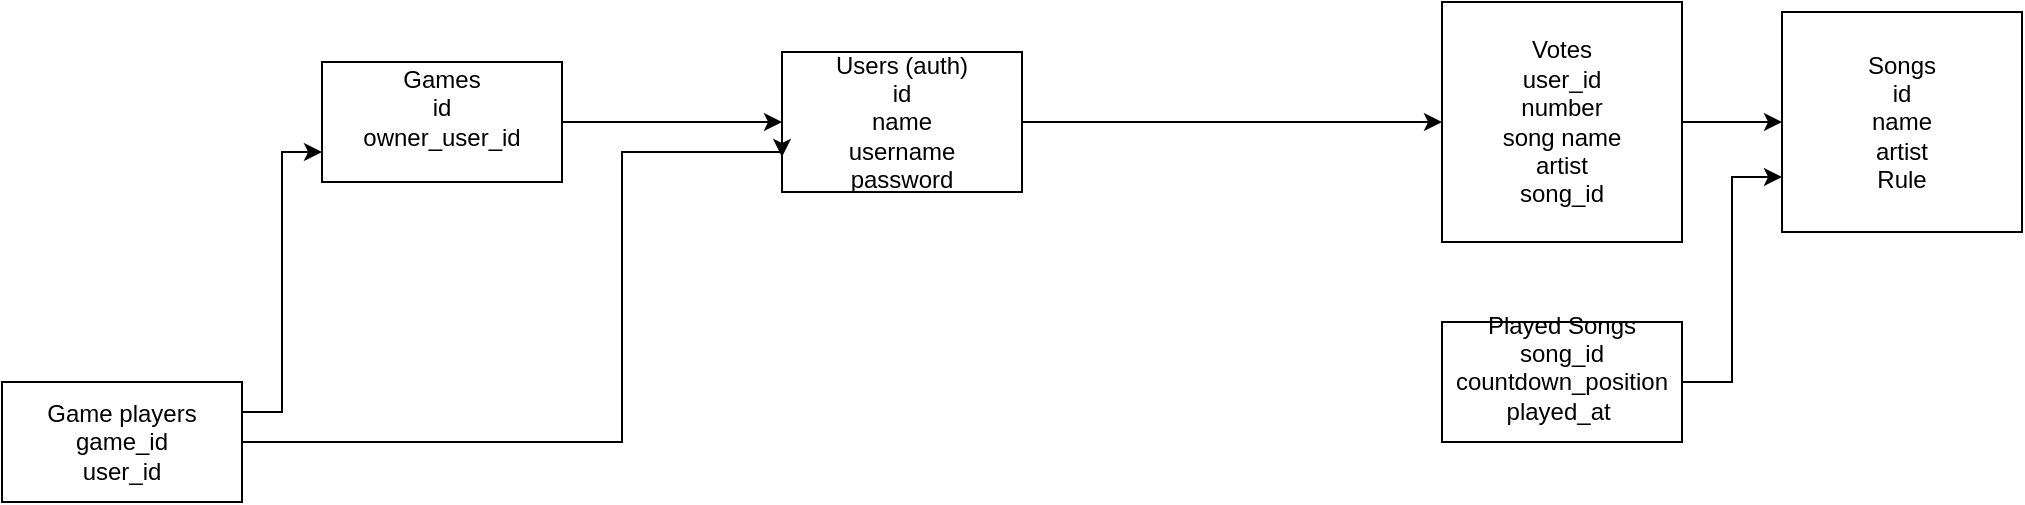 <mxfile version="26.0.5">
  <diagram name="Page-1" id="CTdTeez5T_3QeWwnysuH">
    <mxGraphModel dx="2284" dy="738" grid="1" gridSize="10" guides="1" tooltips="1" connect="1" arrows="1" fold="1" page="1" pageScale="1" pageWidth="850" pageHeight="1100" math="0" shadow="0">
      <root>
        <mxCell id="0" />
        <mxCell id="1" parent="0" />
        <mxCell id="k7vCAEOM418WqJB6xbbn-1" style="edgeStyle=orthogonalEdgeStyle;rounded=0;orthogonalLoop=1;jettySize=auto;html=1;exitX=1;exitY=0.5;exitDx=0;exitDy=0;" edge="1" parent="1" source="1shTWV9QBjh5pvocrsGJ-1" target="1shTWV9QBjh5pvocrsGJ-3">
          <mxGeometry relative="1" as="geometry" />
        </mxCell>
        <mxCell id="1shTWV9QBjh5pvocrsGJ-1" value="Users (auth)&lt;div&gt;id&lt;/div&gt;&lt;div&gt;name&lt;/div&gt;&lt;div&gt;username&lt;/div&gt;&lt;div&gt;password&lt;/div&gt;" style="rounded=0;whiteSpace=wrap;html=1;" parent="1" vertex="1">
          <mxGeometry x="190" y="185" width="120" height="70" as="geometry" />
        </mxCell>
        <mxCell id="1shTWV9QBjh5pvocrsGJ-12" style="edgeStyle=orthogonalEdgeStyle;rounded=0;orthogonalLoop=1;jettySize=auto;html=1;exitX=1;exitY=0.5;exitDx=0;exitDy=0;" parent="1" source="1shTWV9QBjh5pvocrsGJ-2" target="1shTWV9QBjh5pvocrsGJ-1" edge="1">
          <mxGeometry relative="1" as="geometry" />
        </mxCell>
        <mxCell id="1shTWV9QBjh5pvocrsGJ-2" value="Games&lt;div&gt;id&lt;/div&gt;&lt;div&gt;owner_user_id&lt;/div&gt;&lt;div&gt;&lt;br&gt;&lt;/div&gt;" style="rounded=0;whiteSpace=wrap;html=1;" parent="1" vertex="1">
          <mxGeometry x="-40" y="190" width="120" height="60" as="geometry" />
        </mxCell>
        <mxCell id="1shTWV9QBjh5pvocrsGJ-10" style="edgeStyle=orthogonalEdgeStyle;rounded=0;orthogonalLoop=1;jettySize=auto;html=1;exitX=1;exitY=0.5;exitDx=0;exitDy=0;" parent="1" source="1shTWV9QBjh5pvocrsGJ-3" target="1shTWV9QBjh5pvocrsGJ-4" edge="1">
          <mxGeometry relative="1" as="geometry" />
        </mxCell>
        <mxCell id="1shTWV9QBjh5pvocrsGJ-3" value="Votes&lt;div&gt;user_id&lt;/div&gt;&lt;div&gt;number&lt;/div&gt;&lt;div&gt;song name&lt;/div&gt;&lt;div&gt;artist&lt;/div&gt;&lt;div&gt;song_id&lt;/div&gt;" style="rounded=0;whiteSpace=wrap;html=1;" parent="1" vertex="1">
          <mxGeometry x="520" y="160" width="120" height="120" as="geometry" />
        </mxCell>
        <mxCell id="1shTWV9QBjh5pvocrsGJ-4" value="Songs&lt;div&gt;id&lt;/div&gt;&lt;div&gt;name&lt;/div&gt;&lt;div&gt;artist&lt;/div&gt;&lt;div&gt;Rule&lt;/div&gt;" style="rounded=0;whiteSpace=wrap;html=1;" parent="1" vertex="1">
          <mxGeometry x="690" y="165" width="120" height="110" as="geometry" />
        </mxCell>
        <mxCell id="1shTWV9QBjh5pvocrsGJ-11" style="edgeStyle=orthogonalEdgeStyle;rounded=0;orthogonalLoop=1;jettySize=auto;html=1;exitX=1;exitY=0.5;exitDx=0;exitDy=0;entryX=0;entryY=0.75;entryDx=0;entryDy=0;" parent="1" source="1shTWV9QBjh5pvocrsGJ-5" target="1shTWV9QBjh5pvocrsGJ-4" edge="1">
          <mxGeometry relative="1" as="geometry" />
        </mxCell>
        <mxCell id="1shTWV9QBjh5pvocrsGJ-5" value="Played Songs&lt;div&gt;&lt;div&gt;song_id&lt;/div&gt;&lt;div&gt;countdown_position&lt;/div&gt;&lt;div&gt;played_at&amp;nbsp;&lt;/div&gt;&lt;div&gt;&lt;br&gt;&lt;/div&gt;&lt;/div&gt;" style="rounded=0;whiteSpace=wrap;html=1;" parent="1" vertex="1">
          <mxGeometry x="520" y="320" width="120" height="60" as="geometry" />
        </mxCell>
        <mxCell id="1shTWV9QBjh5pvocrsGJ-14" style="edgeStyle=orthogonalEdgeStyle;rounded=0;orthogonalLoop=1;jettySize=auto;html=1;exitX=1;exitY=0.25;exitDx=0;exitDy=0;entryX=0;entryY=0.75;entryDx=0;entryDy=0;" parent="1" source="1shTWV9QBjh5pvocrsGJ-13" target="1shTWV9QBjh5pvocrsGJ-2" edge="1">
          <mxGeometry relative="1" as="geometry" />
        </mxCell>
        <mxCell id="1shTWV9QBjh5pvocrsGJ-15" style="edgeStyle=orthogonalEdgeStyle;rounded=0;orthogonalLoop=1;jettySize=auto;html=1;exitX=1;exitY=0.5;exitDx=0;exitDy=0;entryX=0;entryY=0.75;entryDx=0;entryDy=0;" parent="1" source="1shTWV9QBjh5pvocrsGJ-13" target="1shTWV9QBjh5pvocrsGJ-1" edge="1">
          <mxGeometry relative="1" as="geometry">
            <Array as="points">
              <mxPoint x="110" y="380" />
              <mxPoint x="110" y="235" />
            </Array>
          </mxGeometry>
        </mxCell>
        <mxCell id="1shTWV9QBjh5pvocrsGJ-13" value="Game players&lt;div&gt;game_id&lt;/div&gt;&lt;div&gt;user_id&lt;/div&gt;" style="rounded=0;whiteSpace=wrap;html=1;" parent="1" vertex="1">
          <mxGeometry x="-200" y="350" width="120" height="60" as="geometry" />
        </mxCell>
      </root>
    </mxGraphModel>
  </diagram>
</mxfile>
